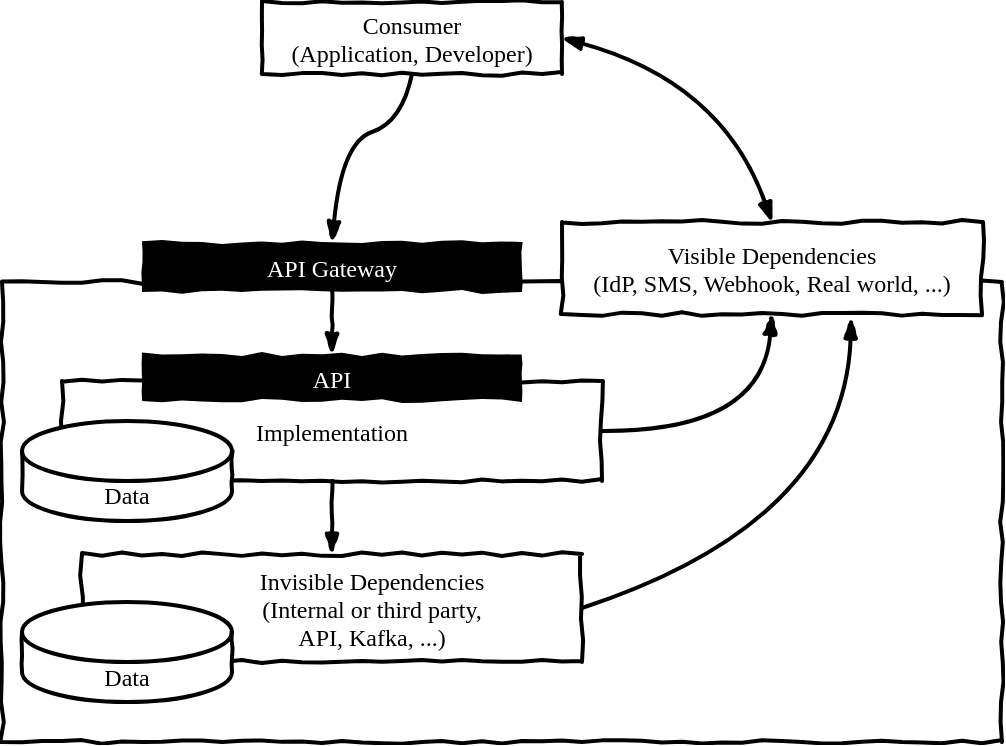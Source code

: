 <mxfile version="13.7.3" type="device"><diagram id="kFmc7G9J-s3krVaXvhsO" name="Page-1"><mxGraphModel dx="1298" dy="892" grid="1" gridSize="10" guides="1" tooltips="1" connect="1" arrows="1" fold="1" page="1" pageScale="1" pageWidth="1920" pageHeight="1200" math="0" shadow="0"><root><mxCell id="0"/><mxCell id="1" parent="0"/><mxCell id="6tnl0VrDUdrX8fHNBG2w-6" value="" style="rounded=0;comic=1;strokeWidth=2;fontFamily=Comic Sans MS;fontSize=7;align=center;" vertex="1" parent="1"><mxGeometry x="30" y="170" width="500" height="230" as="geometry"/></mxCell><mxCell id="6tnl0VrDUdrX8fHNBG2w-1" value="Implementation" style="rounded=0;comic=1;strokeWidth=2;fontFamily=Comic Sans MS;fontSize=12;align=center;" vertex="1" parent="1"><mxGeometry x="60" y="219.5" width="270" height="50" as="geometry"/></mxCell><mxCell id="6tnl0VrDUdrX8fHNBG2w-2" value="Data" style="shape=cylinder3;whiteSpace=wrap;html=1;boundedLbl=1;backgroundOutline=1;size=15;rounded=0;fontFamily=Comic Sans MS;fontSize=12;strokeWidth=2;comic=1;" vertex="1" parent="1"><mxGeometry x="40" y="239.5" width="105" height="50" as="geometry"/></mxCell><mxCell id="6tnl0VrDUdrX8fHNBG2w-3" value="API" style="text;strokeColor=none;fillColor=#000000;align=center;verticalAlign=middle;rounded=0;shadow=0;glass=0;comic=1;labelBackgroundColor=none;fontFamily=Comic Sans MS;fontSize=12;fontColor=#FFFFFF;spacingTop=0;" vertex="1" parent="1"><mxGeometry x="100" y="206" width="190" height="23.5" as="geometry"/></mxCell><mxCell id="6tnl0VrDUdrX8fHNBG2w-4" value="Invisible Dependencies&#10;(Internal or third party,&#10;API, Kafka, ...)" style="rounded=0;comic=1;strokeWidth=2;fontFamily=Comic Sans MS;fontSize=12;align=center;spacingLeft=40;" vertex="1" parent="1"><mxGeometry x="70" y="306" width="250" height="54" as="geometry"/></mxCell><mxCell id="6tnl0VrDUdrX8fHNBG2w-5" value="Visible Dependencies&#10;(IdP, SMS, Webhook, Real world, ...)" style="rounded=0;comic=1;strokeWidth=2;fontFamily=Comic Sans MS;fontSize=12;align=center;" vertex="1" parent="1"><mxGeometry x="310" y="140" width="210" height="46" as="geometry"/></mxCell><mxCell id="6tnl0VrDUdrX8fHNBG2w-7" value="API Gateway" style="text;strokeColor=none;fillColor=#000000;align=center;verticalAlign=middle;rounded=0;shadow=0;glass=0;comic=1;labelBackgroundColor=none;fontFamily=Comic Sans MS;fontSize=12;fontColor=#FFFFFF;spacingTop=0;" vertex="1" parent="1"><mxGeometry x="100" y="150" width="190" height="25" as="geometry"/></mxCell><mxCell id="6tnl0VrDUdrX8fHNBG2w-8" value="" style="comic=1;strokeWidth=2;endArrow=blockThin;html=1;fontFamily=Comic Sans MS;fontStyle=1;shadow=0;exitX=1;exitY=0.5;exitDx=0;exitDy=0;entryX=0.5;entryY=1;entryDx=0;entryDy=0;curved=1;" edge="1" parent="1" source="6tnl0VrDUdrX8fHNBG2w-1" target="6tnl0VrDUdrX8fHNBG2w-5"><mxGeometry width="50" height="50" relative="1" as="geometry"><mxPoint x="410" y="470.31" as="sourcePoint"/><mxPoint x="450.517" y="470" as="targetPoint"/><Array as="points"><mxPoint x="410" y="245"/></Array></mxGeometry></mxCell><mxCell id="6tnl0VrDUdrX8fHNBG2w-9" value="" style="rounded=0;comic=1;strokeWidth=2;endArrow=blockThin;html=1;fontFamily=Comic Sans MS;fontStyle=1;shadow=0;exitX=0.5;exitY=1;entryX=0.5;entryY=0;entryDx=0;entryDy=0;exitDx=0;exitDy=0;" edge="1" parent="1" source="6tnl0VrDUdrX8fHNBG2w-7" target="6tnl0VrDUdrX8fHNBG2w-3"><mxGeometry width="50" height="50" relative="1" as="geometry"><mxPoint x="130" y="80.31" as="sourcePoint"/><mxPoint x="170.517" y="80" as="targetPoint"/></mxGeometry></mxCell><mxCell id="6tnl0VrDUdrX8fHNBG2w-12" value="" style="rounded=0;comic=1;strokeWidth=2;endArrow=blockThin;html=1;fontFamily=Comic Sans MS;fontStyle=1;shadow=0;exitX=0.5;exitY=1;exitDx=0;exitDy=0;entryX=0.5;entryY=0;entryDx=0;entryDy=0;" edge="1" parent="1" source="6tnl0VrDUdrX8fHNBG2w-1" target="6tnl0VrDUdrX8fHNBG2w-4"><mxGeometry width="50" height="50" relative="1" as="geometry"><mxPoint x="240" y="460.31" as="sourcePoint"/><mxPoint x="210" y="300" as="targetPoint"/></mxGeometry></mxCell><mxCell id="6tnl0VrDUdrX8fHNBG2w-13" value="Consumer&#10;(Application, Developer)" style="rounded=0;comic=1;strokeWidth=2;fontFamily=Comic Sans MS;fontSize=12;align=center;" vertex="1" parent="1"><mxGeometry x="160" y="30" width="150" height="36" as="geometry"/></mxCell><mxCell id="6tnl0VrDUdrX8fHNBG2w-14" value="" style="comic=1;strokeWidth=2;endArrow=blockThin;html=1;fontFamily=Comic Sans MS;fontStyle=1;shadow=0;exitX=0.5;exitY=1;exitDx=0;exitDy=0;entryX=0.5;entryY=0;entryDx=0;entryDy=0;curved=1;" edge="1" parent="1" source="6tnl0VrDUdrX8fHNBG2w-13" target="6tnl0VrDUdrX8fHNBG2w-7"><mxGeometry width="50" height="50" relative="1" as="geometry"><mxPoint x="180" y="100.31" as="sourcePoint"/><mxPoint x="220.517" y="100" as="targetPoint"/><Array as="points"><mxPoint x="230" y="90"/><mxPoint x="200" y="100"/></Array></mxGeometry></mxCell><mxCell id="6tnl0VrDUdrX8fHNBG2w-15" value="" style="comic=1;strokeWidth=2;endArrow=blockThin;html=1;fontFamily=Comic Sans MS;fontStyle=1;shadow=0;exitX=0.5;exitY=0;exitDx=0;exitDy=0;entryX=1;entryY=0.5;entryDx=0;entryDy=0;curved=1;startArrow=blockThin;startFill=1;" edge="1" parent="1" source="6tnl0VrDUdrX8fHNBG2w-5" target="6tnl0VrDUdrX8fHNBG2w-13"><mxGeometry width="50" height="50" relative="1" as="geometry"><mxPoint x="360" y="80.31" as="sourcePoint"/><mxPoint x="400.517" y="80" as="targetPoint"/><Array as="points"><mxPoint x="390" y="70"/></Array></mxGeometry></mxCell><mxCell id="6tnl0VrDUdrX8fHNBG2w-16" value="" style="comic=1;strokeWidth=2;endArrow=blockThin;html=1;fontFamily=Comic Sans MS;fontStyle=1;shadow=0;exitX=1;exitY=0.5;exitDx=0;exitDy=0;entryX=0.689;entryY=1.043;entryDx=0;entryDy=0;entryPerimeter=0;curved=1;" edge="1" parent="1" source="6tnl0VrDUdrX8fHNBG2w-4" target="6tnl0VrDUdrX8fHNBG2w-5"><mxGeometry width="50" height="50" relative="1" as="geometry"><mxPoint x="360" y="390.31" as="sourcePoint"/><mxPoint x="400.517" y="390" as="targetPoint"/><Array as="points"><mxPoint x="451" y="290"/></Array></mxGeometry></mxCell><mxCell id="6tnl0VrDUdrX8fHNBG2w-18" value="Data" style="shape=cylinder3;whiteSpace=wrap;html=1;boundedLbl=1;backgroundOutline=1;size=15;rounded=0;fontFamily=Comic Sans MS;fontSize=12;strokeWidth=2;comic=1;" vertex="1" parent="1"><mxGeometry x="40" y="330" width="105" height="50" as="geometry"/></mxCell></root></mxGraphModel></diagram></mxfile>